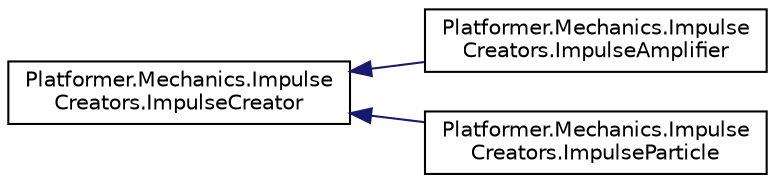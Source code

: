 digraph "Graphical Class Hierarchy"
{
 // LATEX_PDF_SIZE
  edge [fontname="Helvetica",fontsize="10",labelfontname="Helvetica",labelfontsize="10"];
  node [fontname="Helvetica",fontsize="10",shape=record];
  rankdir="LR";
  Node0 [label="Platformer.Mechanics.Impulse\lCreators.ImpulseCreator",height=0.2,width=0.4,color="black", fillcolor="white", style="filled",URL="$interface_platformer_1_1_mechanics_1_1_impulse_creators_1_1_impulse_creator.html",tooltip="Interface from which classes that impulses KinematicObjects will inherit"];
  Node0 -> Node1 [dir="back",color="midnightblue",fontsize="10",style="solid",fontname="Helvetica"];
  Node1 [label="Platformer.Mechanics.Impulse\lCreators.ImpulseAmplifier",height=0.2,width=0.4,color="black", fillcolor="white", style="filled",URL="$class_platformer_1_1_mechanics_1_1_impulse_creators_1_1_impulse_amplifier.html",tooltip="Impulse creator that applies a multiplier to KinematicObject´s velocity"];
  Node0 -> Node2 [dir="back",color="midnightblue",fontsize="10",style="solid",fontname="Helvetica"];
  Node2 [label="Platformer.Mechanics.Impulse\lCreators.ImpulseParticle",height=0.2,width=0.4,color="black", fillcolor="white", style="filled",URL="$class_platformer_1_1_mechanics_1_1_impulse_creators_1_1_impulse_particle.html",tooltip="Impulse creator that impulses KinematicObjects in a direction"];
}
